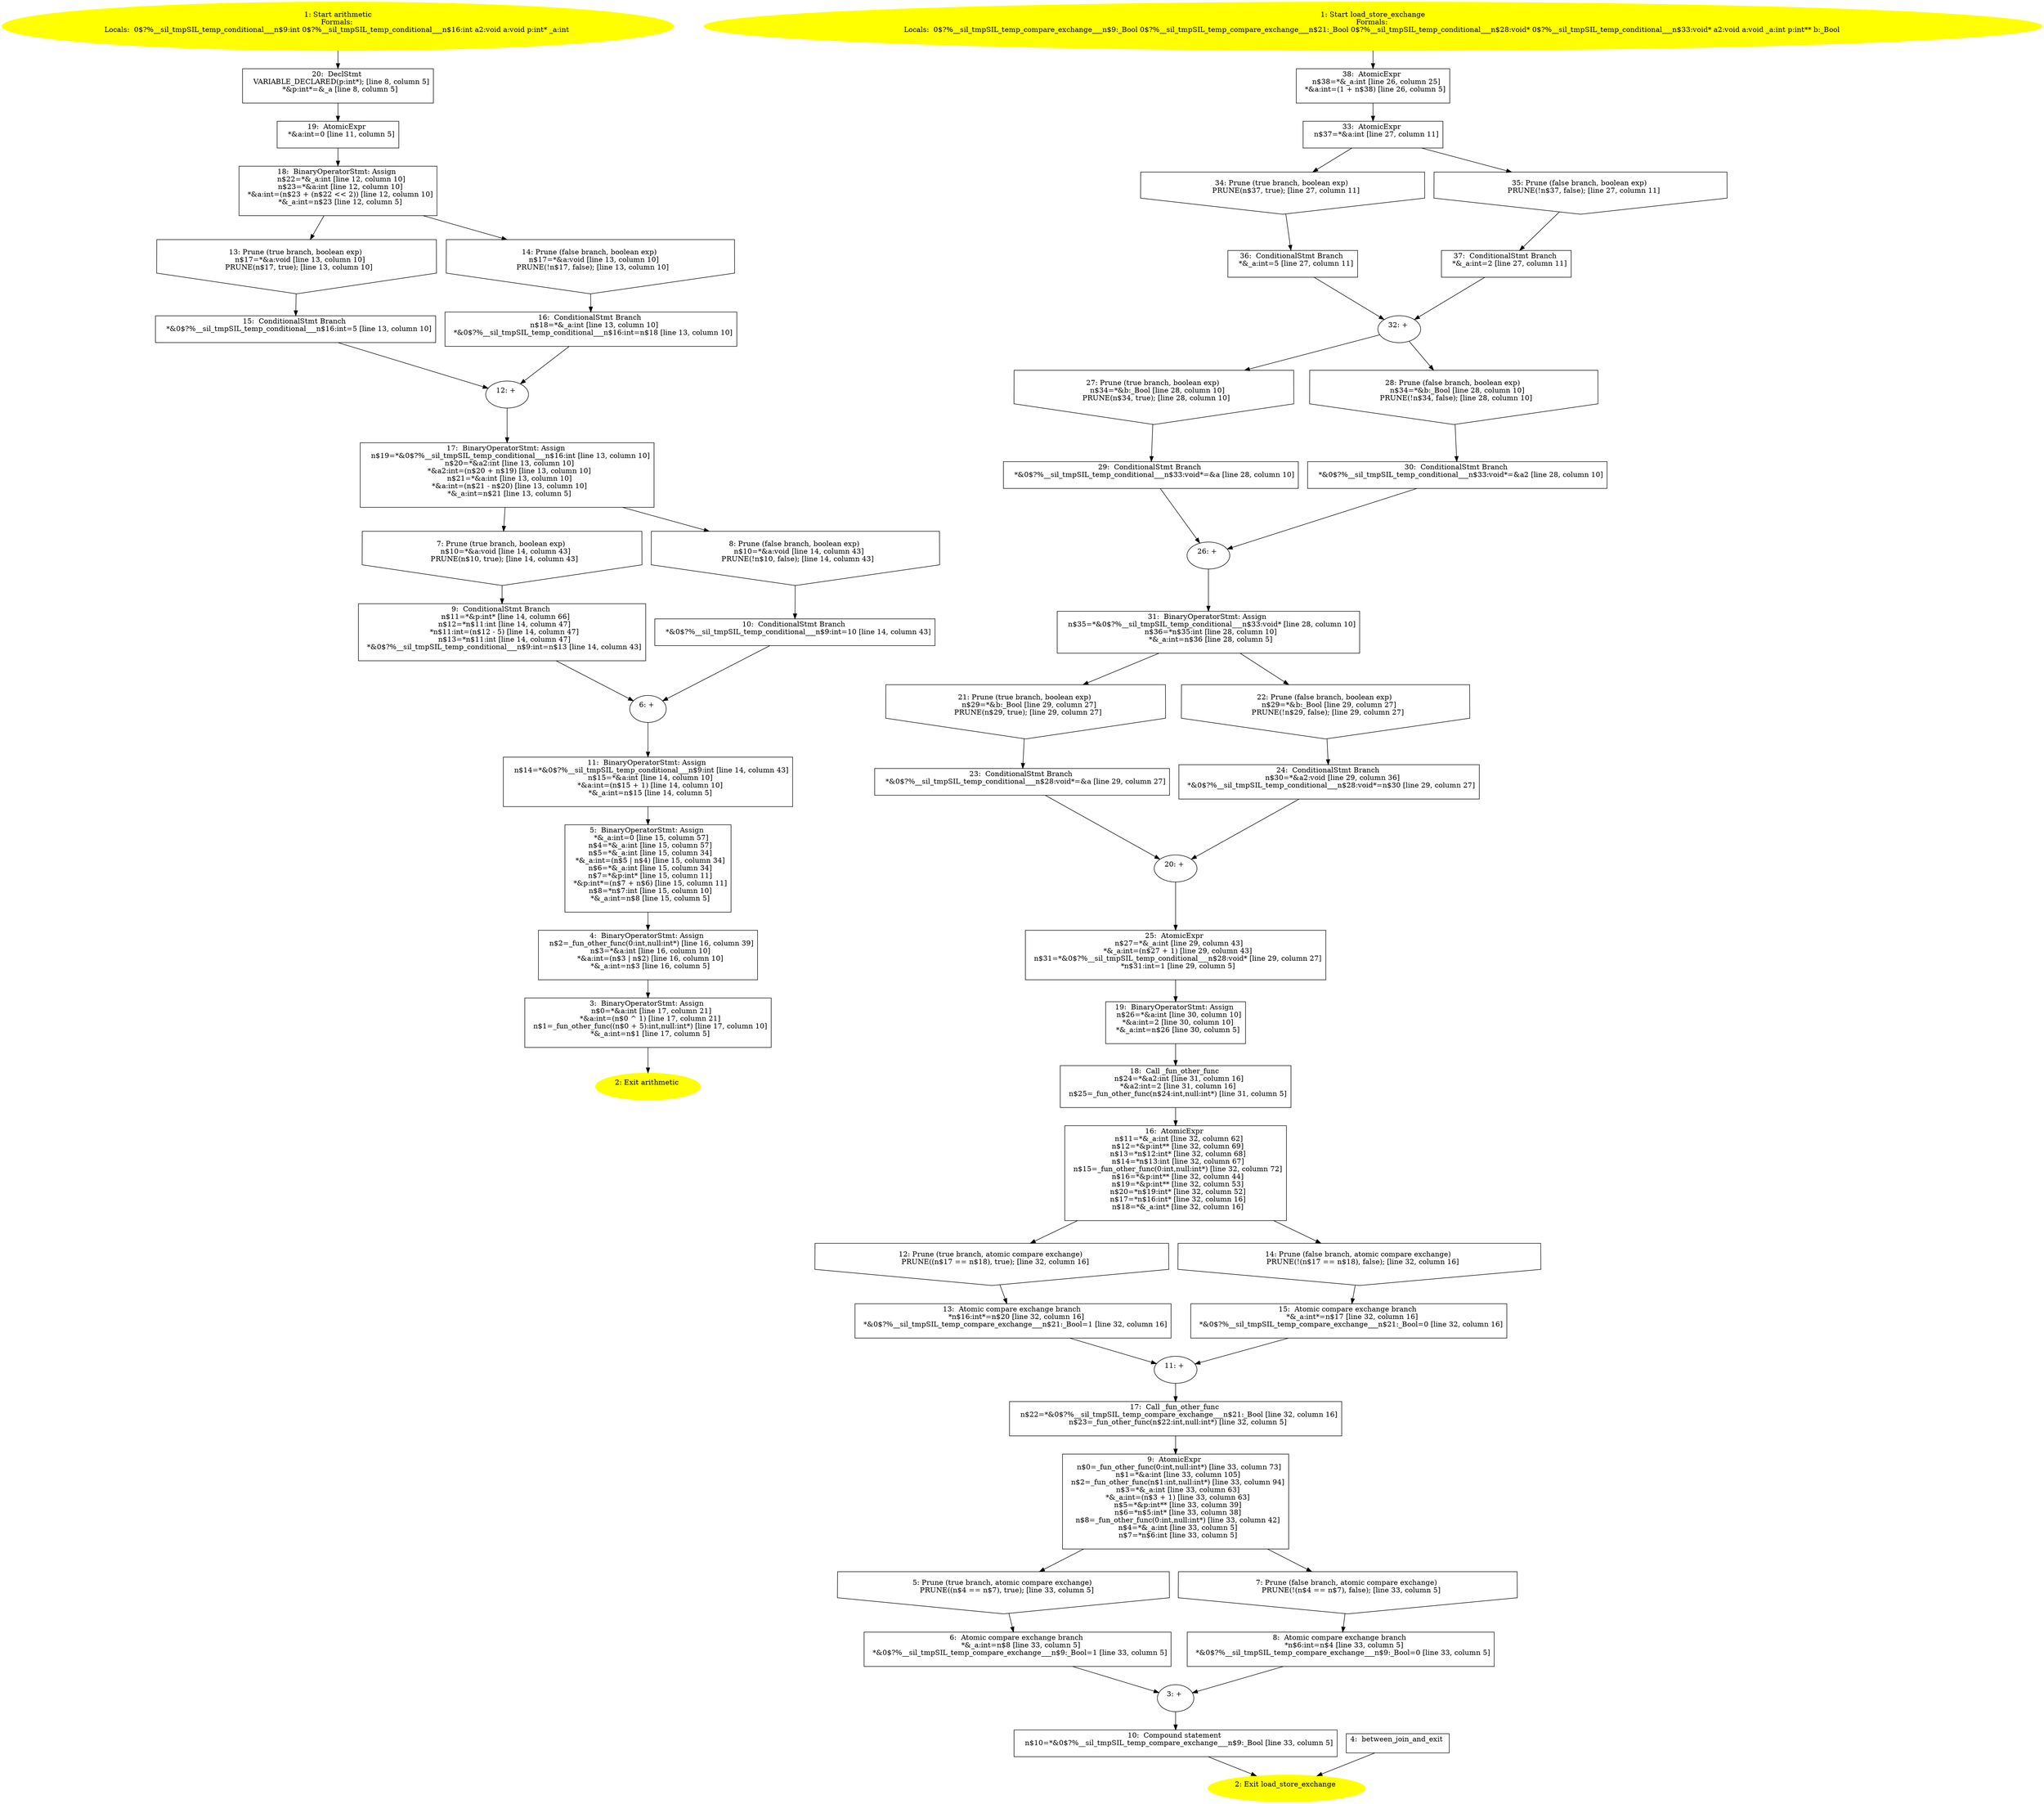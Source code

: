 /* @generated */
digraph cfg {
"arithmetic.26e816805c2eb54063da29d3d21a3641_1" [label="1: Start arithmetic\nFormals: \nLocals:  0$?%__sil_tmpSIL_temp_conditional___n$9:int 0$?%__sil_tmpSIL_temp_conditional___n$16:int a2:void a:void p:int* _a:int \n  " color=yellow style=filled]
	

	 "arithmetic.26e816805c2eb54063da29d3d21a3641_1" -> "arithmetic.26e816805c2eb54063da29d3d21a3641_20" ;
"arithmetic.26e816805c2eb54063da29d3d21a3641_2" [label="2: Exit arithmetic \n  " color=yellow style=filled]
	

"arithmetic.26e816805c2eb54063da29d3d21a3641_3" [label="3:  BinaryOperatorStmt: Assign \n   n$0=*&a:int [line 17, column 21]\n  *&a:int=(n$0 ^ 1) [line 17, column 21]\n  n$1=_fun_other_func((n$0 + 5):int,null:int*) [line 17, column 10]\n  *&_a:int=n$1 [line 17, column 5]\n " shape="box"]
	

	 "arithmetic.26e816805c2eb54063da29d3d21a3641_3" -> "arithmetic.26e816805c2eb54063da29d3d21a3641_2" ;
"arithmetic.26e816805c2eb54063da29d3d21a3641_4" [label="4:  BinaryOperatorStmt: Assign \n   n$2=_fun_other_func(0:int,null:int*) [line 16, column 39]\n  n$3=*&a:int [line 16, column 10]\n  *&a:int=(n$3 | n$2) [line 16, column 10]\n  *&_a:int=n$3 [line 16, column 5]\n " shape="box"]
	

	 "arithmetic.26e816805c2eb54063da29d3d21a3641_4" -> "arithmetic.26e816805c2eb54063da29d3d21a3641_3" ;
"arithmetic.26e816805c2eb54063da29d3d21a3641_5" [label="5:  BinaryOperatorStmt: Assign \n   *&_a:int=0 [line 15, column 57]\n  n$4=*&_a:int [line 15, column 57]\n  n$5=*&_a:int [line 15, column 34]\n  *&_a:int=(n$5 | n$4) [line 15, column 34]\n  n$6=*&_a:int [line 15, column 34]\n  n$7=*&p:int* [line 15, column 11]\n  *&p:int*=(n$7 + n$6) [line 15, column 11]\n  n$8=*n$7:int [line 15, column 10]\n  *&_a:int=n$8 [line 15, column 5]\n " shape="box"]
	

	 "arithmetic.26e816805c2eb54063da29d3d21a3641_5" -> "arithmetic.26e816805c2eb54063da29d3d21a3641_4" ;
"arithmetic.26e816805c2eb54063da29d3d21a3641_6" [label="6: + \n  " ]
	

	 "arithmetic.26e816805c2eb54063da29d3d21a3641_6" -> "arithmetic.26e816805c2eb54063da29d3d21a3641_11" ;
"arithmetic.26e816805c2eb54063da29d3d21a3641_7" [label="7: Prune (true branch, boolean exp) \n   n$10=*&a:void [line 14, column 43]\n  PRUNE(n$10, true); [line 14, column 43]\n " shape="invhouse"]
	

	 "arithmetic.26e816805c2eb54063da29d3d21a3641_7" -> "arithmetic.26e816805c2eb54063da29d3d21a3641_9" ;
"arithmetic.26e816805c2eb54063da29d3d21a3641_8" [label="8: Prune (false branch, boolean exp) \n   n$10=*&a:void [line 14, column 43]\n  PRUNE(!n$10, false); [line 14, column 43]\n " shape="invhouse"]
	

	 "arithmetic.26e816805c2eb54063da29d3d21a3641_8" -> "arithmetic.26e816805c2eb54063da29d3d21a3641_10" ;
"arithmetic.26e816805c2eb54063da29d3d21a3641_9" [label="9:  ConditionalStmt Branch \n   n$11=*&p:int* [line 14, column 66]\n  n$12=*n$11:int [line 14, column 47]\n  *n$11:int=(n$12 - 5) [line 14, column 47]\n  n$13=*n$11:int [line 14, column 47]\n  *&0$?%__sil_tmpSIL_temp_conditional___n$9:int=n$13 [line 14, column 43]\n " shape="box"]
	

	 "arithmetic.26e816805c2eb54063da29d3d21a3641_9" -> "arithmetic.26e816805c2eb54063da29d3d21a3641_6" ;
"arithmetic.26e816805c2eb54063da29d3d21a3641_10" [label="10:  ConditionalStmt Branch \n   *&0$?%__sil_tmpSIL_temp_conditional___n$9:int=10 [line 14, column 43]\n " shape="box"]
	

	 "arithmetic.26e816805c2eb54063da29d3d21a3641_10" -> "arithmetic.26e816805c2eb54063da29d3d21a3641_6" ;
"arithmetic.26e816805c2eb54063da29d3d21a3641_11" [label="11:  BinaryOperatorStmt: Assign \n   n$14=*&0$?%__sil_tmpSIL_temp_conditional___n$9:int [line 14, column 43]\n  n$15=*&a:int [line 14, column 10]\n  *&a:int=(n$15 + 1) [line 14, column 10]\n  *&_a:int=n$15 [line 14, column 5]\n " shape="box"]
	

	 "arithmetic.26e816805c2eb54063da29d3d21a3641_11" -> "arithmetic.26e816805c2eb54063da29d3d21a3641_5" ;
"arithmetic.26e816805c2eb54063da29d3d21a3641_12" [label="12: + \n  " ]
	

	 "arithmetic.26e816805c2eb54063da29d3d21a3641_12" -> "arithmetic.26e816805c2eb54063da29d3d21a3641_17" ;
"arithmetic.26e816805c2eb54063da29d3d21a3641_13" [label="13: Prune (true branch, boolean exp) \n   n$17=*&a:void [line 13, column 10]\n  PRUNE(n$17, true); [line 13, column 10]\n " shape="invhouse"]
	

	 "arithmetic.26e816805c2eb54063da29d3d21a3641_13" -> "arithmetic.26e816805c2eb54063da29d3d21a3641_15" ;
"arithmetic.26e816805c2eb54063da29d3d21a3641_14" [label="14: Prune (false branch, boolean exp) \n   n$17=*&a:void [line 13, column 10]\n  PRUNE(!n$17, false); [line 13, column 10]\n " shape="invhouse"]
	

	 "arithmetic.26e816805c2eb54063da29d3d21a3641_14" -> "arithmetic.26e816805c2eb54063da29d3d21a3641_16" ;
"arithmetic.26e816805c2eb54063da29d3d21a3641_15" [label="15:  ConditionalStmt Branch \n   *&0$?%__sil_tmpSIL_temp_conditional___n$16:int=5 [line 13, column 10]\n " shape="box"]
	

	 "arithmetic.26e816805c2eb54063da29d3d21a3641_15" -> "arithmetic.26e816805c2eb54063da29d3d21a3641_12" ;
"arithmetic.26e816805c2eb54063da29d3d21a3641_16" [label="16:  ConditionalStmt Branch \n   n$18=*&_a:int [line 13, column 10]\n  *&0$?%__sil_tmpSIL_temp_conditional___n$16:int=n$18 [line 13, column 10]\n " shape="box"]
	

	 "arithmetic.26e816805c2eb54063da29d3d21a3641_16" -> "arithmetic.26e816805c2eb54063da29d3d21a3641_12" ;
"arithmetic.26e816805c2eb54063da29d3d21a3641_17" [label="17:  BinaryOperatorStmt: Assign \n   n$19=*&0$?%__sil_tmpSIL_temp_conditional___n$16:int [line 13, column 10]\n  n$20=*&a2:int [line 13, column 10]\n  *&a2:int=(n$20 + n$19) [line 13, column 10]\n  n$21=*&a:int [line 13, column 10]\n  *&a:int=(n$21 - n$20) [line 13, column 10]\n  *&_a:int=n$21 [line 13, column 5]\n " shape="box"]
	

	 "arithmetic.26e816805c2eb54063da29d3d21a3641_17" -> "arithmetic.26e816805c2eb54063da29d3d21a3641_7" ;
	 "arithmetic.26e816805c2eb54063da29d3d21a3641_17" -> "arithmetic.26e816805c2eb54063da29d3d21a3641_8" ;
"arithmetic.26e816805c2eb54063da29d3d21a3641_18" [label="18:  BinaryOperatorStmt: Assign \n   n$22=*&_a:int [line 12, column 10]\n  n$23=*&a:int [line 12, column 10]\n  *&a:int=(n$23 + (n$22 << 2)) [line 12, column 10]\n  *&_a:int=n$23 [line 12, column 5]\n " shape="box"]
	

	 "arithmetic.26e816805c2eb54063da29d3d21a3641_18" -> "arithmetic.26e816805c2eb54063da29d3d21a3641_13" ;
	 "arithmetic.26e816805c2eb54063da29d3d21a3641_18" -> "arithmetic.26e816805c2eb54063da29d3d21a3641_14" ;
"arithmetic.26e816805c2eb54063da29d3d21a3641_19" [label="19:  AtomicExpr \n   *&a:int=0 [line 11, column 5]\n " shape="box"]
	

	 "arithmetic.26e816805c2eb54063da29d3d21a3641_19" -> "arithmetic.26e816805c2eb54063da29d3d21a3641_18" ;
"arithmetic.26e816805c2eb54063da29d3d21a3641_20" [label="20:  DeclStmt \n   VARIABLE_DECLARED(p:int*); [line 8, column 5]\n  *&p:int*=&_a [line 8, column 5]\n " shape="box"]
	

	 "arithmetic.26e816805c2eb54063da29d3d21a3641_20" -> "arithmetic.26e816805c2eb54063da29d3d21a3641_19" ;
"load_store_exchange.3da178fb2a20c1b276e1502becee6b78_1" [label="1: Start load_store_exchange\nFormals: \nLocals:  0$?%__sil_tmpSIL_temp_compare_exchange___n$9:_Bool 0$?%__sil_tmpSIL_temp_compare_exchange___n$21:_Bool 0$?%__sil_tmpSIL_temp_conditional___n$28:void* 0$?%__sil_tmpSIL_temp_conditional___n$33:void* a2:void a:void _a:int p:int** b:_Bool \n  " color=yellow style=filled]
	

	 "load_store_exchange.3da178fb2a20c1b276e1502becee6b78_1" -> "load_store_exchange.3da178fb2a20c1b276e1502becee6b78_38" ;
"load_store_exchange.3da178fb2a20c1b276e1502becee6b78_2" [label="2: Exit load_store_exchange \n  " color=yellow style=filled]
	

"load_store_exchange.3da178fb2a20c1b276e1502becee6b78_3" [label="3: + \n  " ]
	

	 "load_store_exchange.3da178fb2a20c1b276e1502becee6b78_3" -> "load_store_exchange.3da178fb2a20c1b276e1502becee6b78_10" ;
"load_store_exchange.3da178fb2a20c1b276e1502becee6b78_4" [label="4:  between_join_and_exit \n  " shape="box"]
	

	 "load_store_exchange.3da178fb2a20c1b276e1502becee6b78_4" -> "load_store_exchange.3da178fb2a20c1b276e1502becee6b78_2" ;
"load_store_exchange.3da178fb2a20c1b276e1502becee6b78_5" [label="5: Prune (true branch, atomic compare exchange) \n   PRUNE((n$4 == n$7), true); [line 33, column 5]\n " shape="invhouse"]
	

	 "load_store_exchange.3da178fb2a20c1b276e1502becee6b78_5" -> "load_store_exchange.3da178fb2a20c1b276e1502becee6b78_6" ;
"load_store_exchange.3da178fb2a20c1b276e1502becee6b78_6" [label="6:  Atomic compare exchange branch \n   *&_a:int=n$8 [line 33, column 5]\n  *&0$?%__sil_tmpSIL_temp_compare_exchange___n$9:_Bool=1 [line 33, column 5]\n " shape="box"]
	

	 "load_store_exchange.3da178fb2a20c1b276e1502becee6b78_6" -> "load_store_exchange.3da178fb2a20c1b276e1502becee6b78_3" ;
"load_store_exchange.3da178fb2a20c1b276e1502becee6b78_7" [label="7: Prune (false branch, atomic compare exchange) \n   PRUNE(!(n$4 == n$7), false); [line 33, column 5]\n " shape="invhouse"]
	

	 "load_store_exchange.3da178fb2a20c1b276e1502becee6b78_7" -> "load_store_exchange.3da178fb2a20c1b276e1502becee6b78_8" ;
"load_store_exchange.3da178fb2a20c1b276e1502becee6b78_8" [label="8:  Atomic compare exchange branch \n   *n$6:int=n$4 [line 33, column 5]\n  *&0$?%__sil_tmpSIL_temp_compare_exchange___n$9:_Bool=0 [line 33, column 5]\n " shape="box"]
	

	 "load_store_exchange.3da178fb2a20c1b276e1502becee6b78_8" -> "load_store_exchange.3da178fb2a20c1b276e1502becee6b78_3" ;
"load_store_exchange.3da178fb2a20c1b276e1502becee6b78_9" [label="9:  AtomicExpr \n   n$0=_fun_other_func(0:int,null:int*) [line 33, column 73]\n  n$1=*&a:int [line 33, column 105]\n  n$2=_fun_other_func(n$1:int,null:int*) [line 33, column 94]\n  n$3=*&_a:int [line 33, column 63]\n  *&_a:int=(n$3 + 1) [line 33, column 63]\n  n$5=*&p:int** [line 33, column 39]\n  n$6=*n$5:int* [line 33, column 38]\n  n$8=_fun_other_func(0:int,null:int*) [line 33, column 42]\n  n$4=*&_a:int [line 33, column 5]\n  n$7=*n$6:int [line 33, column 5]\n " shape="box"]
	

	 "load_store_exchange.3da178fb2a20c1b276e1502becee6b78_9" -> "load_store_exchange.3da178fb2a20c1b276e1502becee6b78_5" ;
	 "load_store_exchange.3da178fb2a20c1b276e1502becee6b78_9" -> "load_store_exchange.3da178fb2a20c1b276e1502becee6b78_7" ;
"load_store_exchange.3da178fb2a20c1b276e1502becee6b78_10" [label="10:  Compound statement \n   n$10=*&0$?%__sil_tmpSIL_temp_compare_exchange___n$9:_Bool [line 33, column 5]\n " shape="box"]
	

	 "load_store_exchange.3da178fb2a20c1b276e1502becee6b78_10" -> "load_store_exchange.3da178fb2a20c1b276e1502becee6b78_2" ;
"load_store_exchange.3da178fb2a20c1b276e1502becee6b78_11" [label="11: + \n  " ]
	

	 "load_store_exchange.3da178fb2a20c1b276e1502becee6b78_11" -> "load_store_exchange.3da178fb2a20c1b276e1502becee6b78_17" ;
"load_store_exchange.3da178fb2a20c1b276e1502becee6b78_12" [label="12: Prune (true branch, atomic compare exchange) \n   PRUNE((n$17 == n$18), true); [line 32, column 16]\n " shape="invhouse"]
	

	 "load_store_exchange.3da178fb2a20c1b276e1502becee6b78_12" -> "load_store_exchange.3da178fb2a20c1b276e1502becee6b78_13" ;
"load_store_exchange.3da178fb2a20c1b276e1502becee6b78_13" [label="13:  Atomic compare exchange branch \n   *n$16:int*=n$20 [line 32, column 16]\n  *&0$?%__sil_tmpSIL_temp_compare_exchange___n$21:_Bool=1 [line 32, column 16]\n " shape="box"]
	

	 "load_store_exchange.3da178fb2a20c1b276e1502becee6b78_13" -> "load_store_exchange.3da178fb2a20c1b276e1502becee6b78_11" ;
"load_store_exchange.3da178fb2a20c1b276e1502becee6b78_14" [label="14: Prune (false branch, atomic compare exchange) \n   PRUNE(!(n$17 == n$18), false); [line 32, column 16]\n " shape="invhouse"]
	

	 "load_store_exchange.3da178fb2a20c1b276e1502becee6b78_14" -> "load_store_exchange.3da178fb2a20c1b276e1502becee6b78_15" ;
"load_store_exchange.3da178fb2a20c1b276e1502becee6b78_15" [label="15:  Atomic compare exchange branch \n   *&_a:int*=n$17 [line 32, column 16]\n  *&0$?%__sil_tmpSIL_temp_compare_exchange___n$21:_Bool=0 [line 32, column 16]\n " shape="box"]
	

	 "load_store_exchange.3da178fb2a20c1b276e1502becee6b78_15" -> "load_store_exchange.3da178fb2a20c1b276e1502becee6b78_11" ;
"load_store_exchange.3da178fb2a20c1b276e1502becee6b78_16" [label="16:  AtomicExpr \n   n$11=*&_a:int [line 32, column 62]\n  n$12=*&p:int** [line 32, column 69]\n  n$13=*n$12:int* [line 32, column 68]\n  n$14=*n$13:int [line 32, column 67]\n  n$15=_fun_other_func(0:int,null:int*) [line 32, column 72]\n  n$16=*&p:int** [line 32, column 44]\n  n$19=*&p:int** [line 32, column 53]\n  n$20=*n$19:int* [line 32, column 52]\n  n$17=*n$16:int* [line 32, column 16]\n  n$18=*&_a:int* [line 32, column 16]\n " shape="box"]
	

	 "load_store_exchange.3da178fb2a20c1b276e1502becee6b78_16" -> "load_store_exchange.3da178fb2a20c1b276e1502becee6b78_12" ;
	 "load_store_exchange.3da178fb2a20c1b276e1502becee6b78_16" -> "load_store_exchange.3da178fb2a20c1b276e1502becee6b78_14" ;
"load_store_exchange.3da178fb2a20c1b276e1502becee6b78_17" [label="17:  Call _fun_other_func \n   n$22=*&0$?%__sil_tmpSIL_temp_compare_exchange___n$21:_Bool [line 32, column 16]\n  n$23=_fun_other_func(n$22:int,null:int*) [line 32, column 5]\n " shape="box"]
	

	 "load_store_exchange.3da178fb2a20c1b276e1502becee6b78_17" -> "load_store_exchange.3da178fb2a20c1b276e1502becee6b78_9" ;
"load_store_exchange.3da178fb2a20c1b276e1502becee6b78_18" [label="18:  Call _fun_other_func \n   n$24=*&a2:int [line 31, column 16]\n  *&a2:int=2 [line 31, column 16]\n  n$25=_fun_other_func(n$24:int,null:int*) [line 31, column 5]\n " shape="box"]
	

	 "load_store_exchange.3da178fb2a20c1b276e1502becee6b78_18" -> "load_store_exchange.3da178fb2a20c1b276e1502becee6b78_16" ;
"load_store_exchange.3da178fb2a20c1b276e1502becee6b78_19" [label="19:  BinaryOperatorStmt: Assign \n   n$26=*&a:int [line 30, column 10]\n  *&a:int=2 [line 30, column 10]\n  *&_a:int=n$26 [line 30, column 5]\n " shape="box"]
	

	 "load_store_exchange.3da178fb2a20c1b276e1502becee6b78_19" -> "load_store_exchange.3da178fb2a20c1b276e1502becee6b78_18" ;
"load_store_exchange.3da178fb2a20c1b276e1502becee6b78_20" [label="20: + \n  " ]
	

	 "load_store_exchange.3da178fb2a20c1b276e1502becee6b78_20" -> "load_store_exchange.3da178fb2a20c1b276e1502becee6b78_25" ;
"load_store_exchange.3da178fb2a20c1b276e1502becee6b78_21" [label="21: Prune (true branch, boolean exp) \n   n$29=*&b:_Bool [line 29, column 27]\n  PRUNE(n$29, true); [line 29, column 27]\n " shape="invhouse"]
	

	 "load_store_exchange.3da178fb2a20c1b276e1502becee6b78_21" -> "load_store_exchange.3da178fb2a20c1b276e1502becee6b78_23" ;
"load_store_exchange.3da178fb2a20c1b276e1502becee6b78_22" [label="22: Prune (false branch, boolean exp) \n   n$29=*&b:_Bool [line 29, column 27]\n  PRUNE(!n$29, false); [line 29, column 27]\n " shape="invhouse"]
	

	 "load_store_exchange.3da178fb2a20c1b276e1502becee6b78_22" -> "load_store_exchange.3da178fb2a20c1b276e1502becee6b78_24" ;
"load_store_exchange.3da178fb2a20c1b276e1502becee6b78_23" [label="23:  ConditionalStmt Branch \n   *&0$?%__sil_tmpSIL_temp_conditional___n$28:void*=&a [line 29, column 27]\n " shape="box"]
	

	 "load_store_exchange.3da178fb2a20c1b276e1502becee6b78_23" -> "load_store_exchange.3da178fb2a20c1b276e1502becee6b78_20" ;
"load_store_exchange.3da178fb2a20c1b276e1502becee6b78_24" [label="24:  ConditionalStmt Branch \n   n$30=*&a2:void [line 29, column 36]\n  *&0$?%__sil_tmpSIL_temp_conditional___n$28:void*=n$30 [line 29, column 27]\n " shape="box"]
	

	 "load_store_exchange.3da178fb2a20c1b276e1502becee6b78_24" -> "load_store_exchange.3da178fb2a20c1b276e1502becee6b78_20" ;
"load_store_exchange.3da178fb2a20c1b276e1502becee6b78_25" [label="25:  AtomicExpr \n   n$27=*&_a:int [line 29, column 43]\n  *&_a:int=(n$27 + 1) [line 29, column 43]\n  n$31=*&0$?%__sil_tmpSIL_temp_conditional___n$28:void* [line 29, column 27]\n  *n$31:int=1 [line 29, column 5]\n " shape="box"]
	

	 "load_store_exchange.3da178fb2a20c1b276e1502becee6b78_25" -> "load_store_exchange.3da178fb2a20c1b276e1502becee6b78_19" ;
"load_store_exchange.3da178fb2a20c1b276e1502becee6b78_26" [label="26: + \n  " ]
	

	 "load_store_exchange.3da178fb2a20c1b276e1502becee6b78_26" -> "load_store_exchange.3da178fb2a20c1b276e1502becee6b78_31" ;
"load_store_exchange.3da178fb2a20c1b276e1502becee6b78_27" [label="27: Prune (true branch, boolean exp) \n   n$34=*&b:_Bool [line 28, column 10]\n  PRUNE(n$34, true); [line 28, column 10]\n " shape="invhouse"]
	

	 "load_store_exchange.3da178fb2a20c1b276e1502becee6b78_27" -> "load_store_exchange.3da178fb2a20c1b276e1502becee6b78_29" ;
"load_store_exchange.3da178fb2a20c1b276e1502becee6b78_28" [label="28: Prune (false branch, boolean exp) \n   n$34=*&b:_Bool [line 28, column 10]\n  PRUNE(!n$34, false); [line 28, column 10]\n " shape="invhouse"]
	

	 "load_store_exchange.3da178fb2a20c1b276e1502becee6b78_28" -> "load_store_exchange.3da178fb2a20c1b276e1502becee6b78_30" ;
"load_store_exchange.3da178fb2a20c1b276e1502becee6b78_29" [label="29:  ConditionalStmt Branch \n   *&0$?%__sil_tmpSIL_temp_conditional___n$33:void*=&a [line 28, column 10]\n " shape="box"]
	

	 "load_store_exchange.3da178fb2a20c1b276e1502becee6b78_29" -> "load_store_exchange.3da178fb2a20c1b276e1502becee6b78_26" ;
"load_store_exchange.3da178fb2a20c1b276e1502becee6b78_30" [label="30:  ConditionalStmt Branch \n   *&0$?%__sil_tmpSIL_temp_conditional___n$33:void*=&a2 [line 28, column 10]\n " shape="box"]
	

	 "load_store_exchange.3da178fb2a20c1b276e1502becee6b78_30" -> "load_store_exchange.3da178fb2a20c1b276e1502becee6b78_26" ;
"load_store_exchange.3da178fb2a20c1b276e1502becee6b78_31" [label="31:  BinaryOperatorStmt: Assign \n   n$35=*&0$?%__sil_tmpSIL_temp_conditional___n$33:void* [line 28, column 10]\n  n$36=*n$35:int [line 28, column 10]\n  *&_a:int=n$36 [line 28, column 5]\n " shape="box"]
	

	 "load_store_exchange.3da178fb2a20c1b276e1502becee6b78_31" -> "load_store_exchange.3da178fb2a20c1b276e1502becee6b78_21" ;
	 "load_store_exchange.3da178fb2a20c1b276e1502becee6b78_31" -> "load_store_exchange.3da178fb2a20c1b276e1502becee6b78_22" ;
"load_store_exchange.3da178fb2a20c1b276e1502becee6b78_32" [label="32: + \n  " ]
	

	 "load_store_exchange.3da178fb2a20c1b276e1502becee6b78_32" -> "load_store_exchange.3da178fb2a20c1b276e1502becee6b78_27" ;
	 "load_store_exchange.3da178fb2a20c1b276e1502becee6b78_32" -> "load_store_exchange.3da178fb2a20c1b276e1502becee6b78_28" ;
"load_store_exchange.3da178fb2a20c1b276e1502becee6b78_33" [label="33:  AtomicExpr \n   n$37=*&a:int [line 27, column 11]\n " shape="box"]
	

	 "load_store_exchange.3da178fb2a20c1b276e1502becee6b78_33" -> "load_store_exchange.3da178fb2a20c1b276e1502becee6b78_34" ;
	 "load_store_exchange.3da178fb2a20c1b276e1502becee6b78_33" -> "load_store_exchange.3da178fb2a20c1b276e1502becee6b78_35" ;
"load_store_exchange.3da178fb2a20c1b276e1502becee6b78_34" [label="34: Prune (true branch, boolean exp) \n   PRUNE(n$37, true); [line 27, column 11]\n " shape="invhouse"]
	

	 "load_store_exchange.3da178fb2a20c1b276e1502becee6b78_34" -> "load_store_exchange.3da178fb2a20c1b276e1502becee6b78_36" ;
"load_store_exchange.3da178fb2a20c1b276e1502becee6b78_35" [label="35: Prune (false branch, boolean exp) \n   PRUNE(!n$37, false); [line 27, column 11]\n " shape="invhouse"]
	

	 "load_store_exchange.3da178fb2a20c1b276e1502becee6b78_35" -> "load_store_exchange.3da178fb2a20c1b276e1502becee6b78_37" ;
"load_store_exchange.3da178fb2a20c1b276e1502becee6b78_36" [label="36:  ConditionalStmt Branch \n   *&_a:int=5 [line 27, column 11]\n " shape="box"]
	

	 "load_store_exchange.3da178fb2a20c1b276e1502becee6b78_36" -> "load_store_exchange.3da178fb2a20c1b276e1502becee6b78_32" ;
"load_store_exchange.3da178fb2a20c1b276e1502becee6b78_37" [label="37:  ConditionalStmt Branch \n   *&_a:int=2 [line 27, column 11]\n " shape="box"]
	

	 "load_store_exchange.3da178fb2a20c1b276e1502becee6b78_37" -> "load_store_exchange.3da178fb2a20c1b276e1502becee6b78_32" ;
"load_store_exchange.3da178fb2a20c1b276e1502becee6b78_38" [label="38:  AtomicExpr \n   n$38=*&_a:int [line 26, column 25]\n  *&a:int=(1 + n$38) [line 26, column 5]\n " shape="box"]
	

	 "load_store_exchange.3da178fb2a20c1b276e1502becee6b78_38" -> "load_store_exchange.3da178fb2a20c1b276e1502becee6b78_33" ;
}
